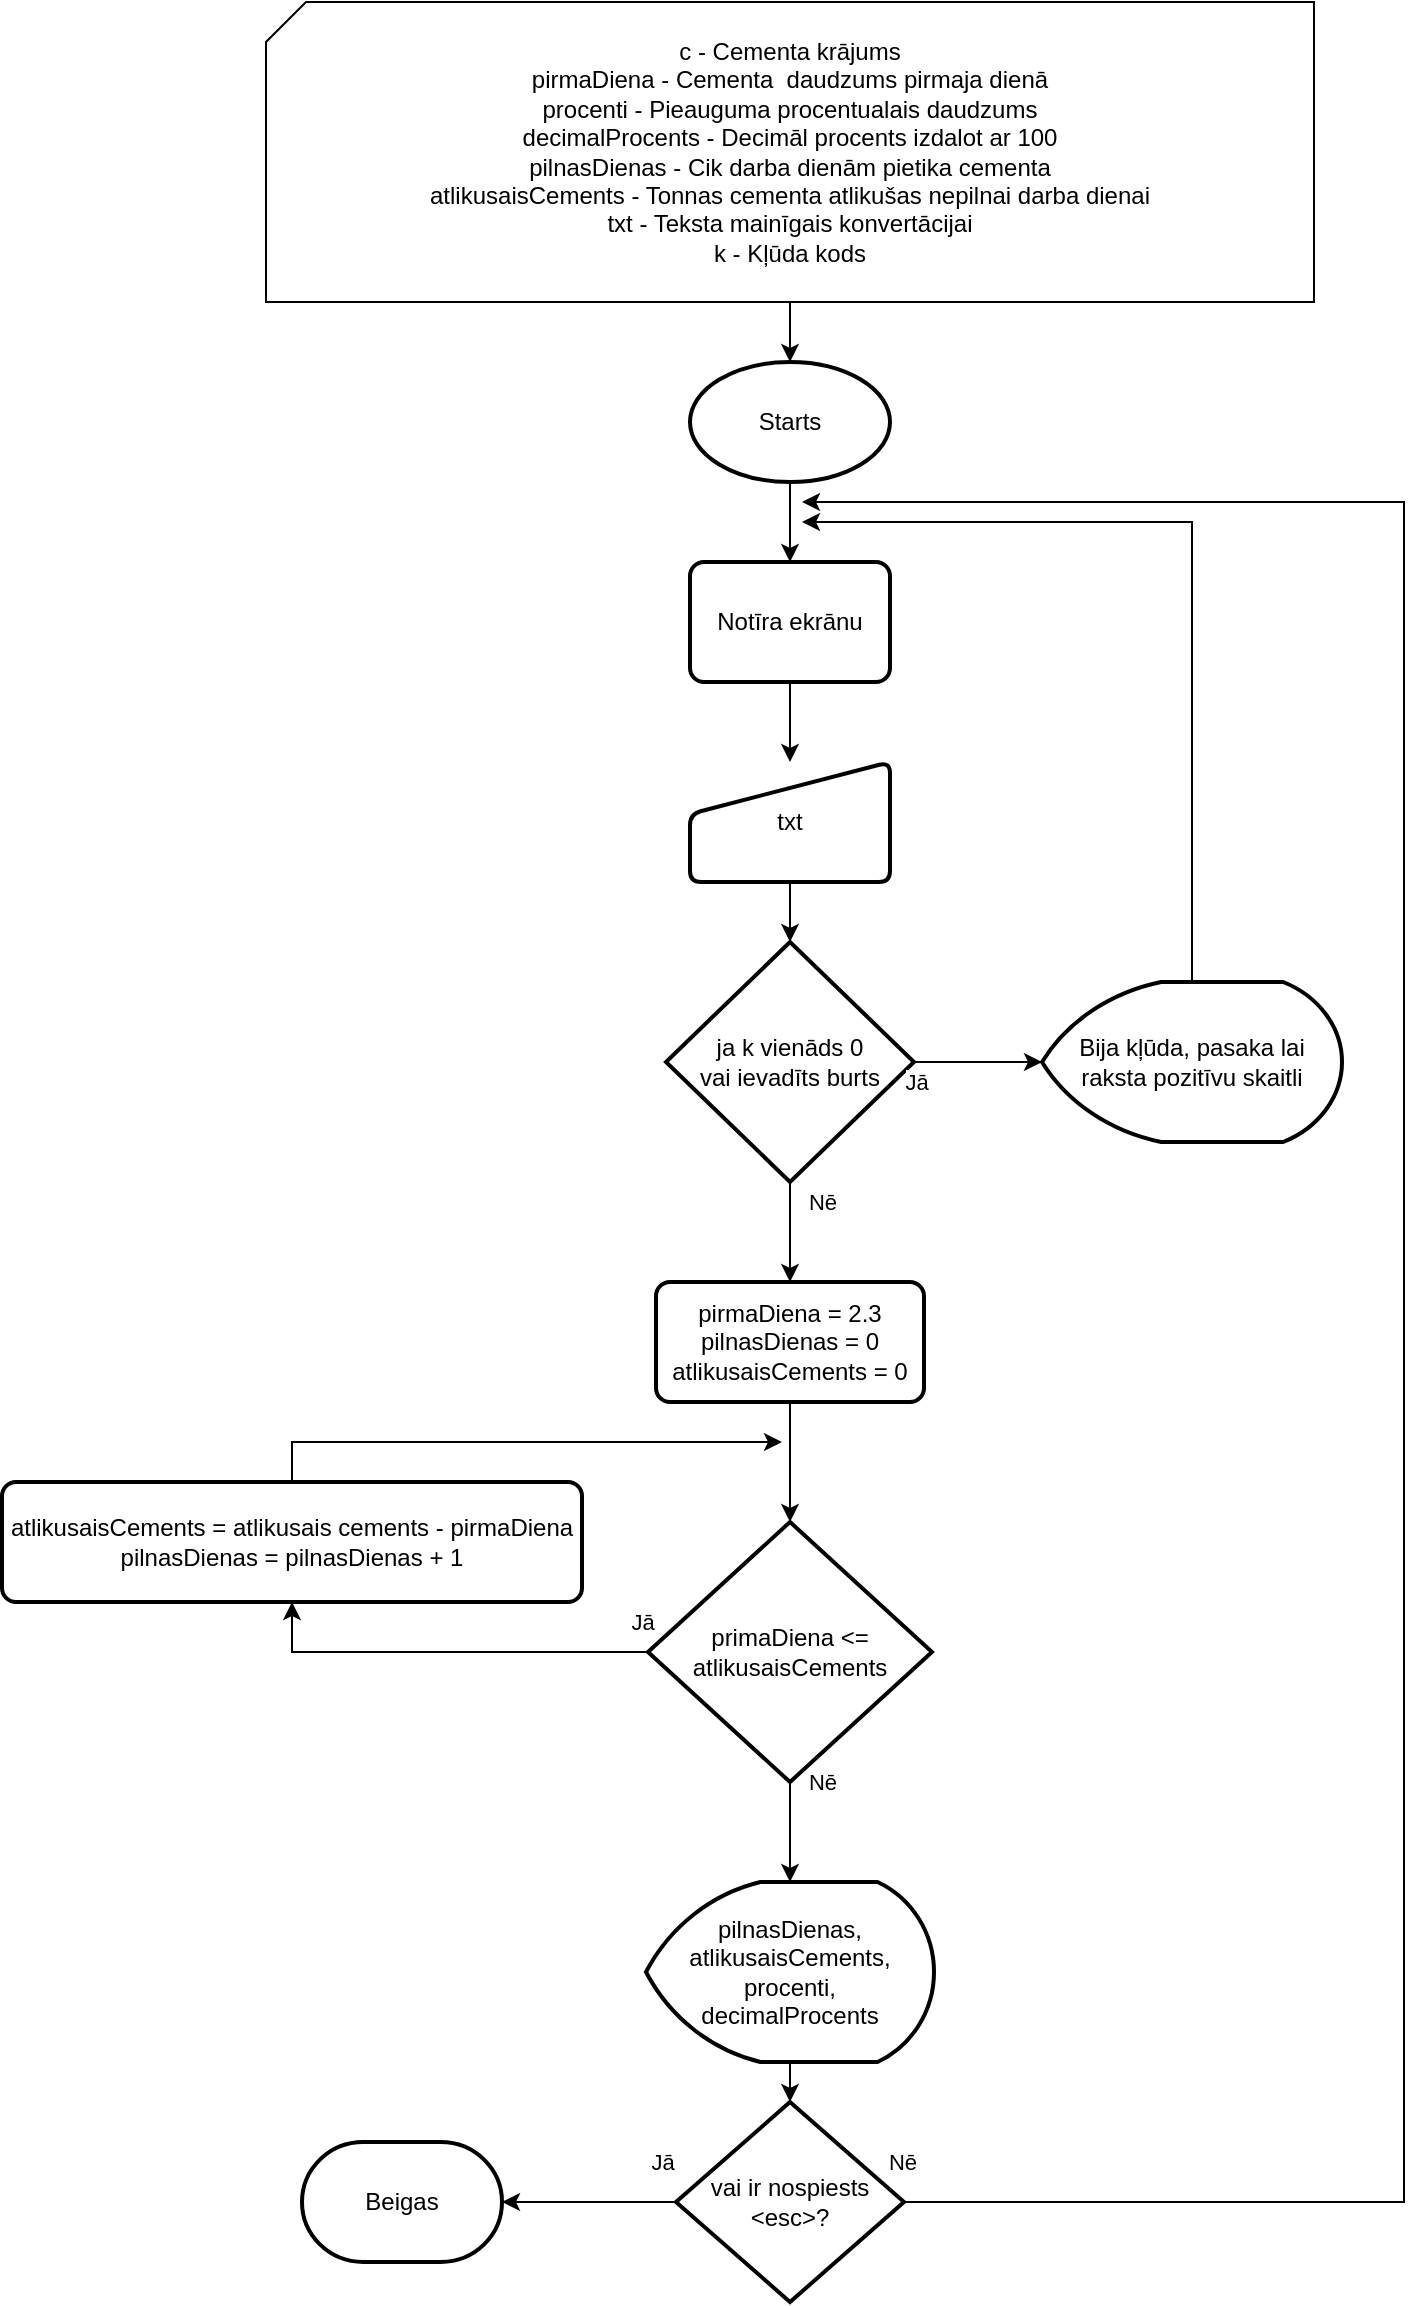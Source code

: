 <mxfile version="23.1.5" type="device">
  <diagram name="Page-1" id="hHnij381hAeLalgdtpoB">
    <mxGraphModel dx="1668" dy="974" grid="1" gridSize="10" guides="1" tooltips="1" connect="1" arrows="1" fold="1" page="1" pageScale="1" pageWidth="827" pageHeight="1169" math="0" shadow="0">
      <root>
        <mxCell id="0" />
        <mxCell id="1" parent="0" />
        <mxCell id="ybMBW5NYfaT-y02IR5mR-3" style="edgeStyle=orthogonalEdgeStyle;rounded=0;orthogonalLoop=1;jettySize=auto;html=1;entryX=0.5;entryY=0;entryDx=0;entryDy=0;" edge="1" parent="1" source="0wVUiIs2e76DfQneZAYQ-2" target="ybMBW5NYfaT-y02IR5mR-2">
          <mxGeometry relative="1" as="geometry" />
        </mxCell>
        <mxCell id="0wVUiIs2e76DfQneZAYQ-2" value="Starts" style="strokeWidth=2;html=1;shape=mxgraph.flowchart.start_1;whiteSpace=wrap;" parent="1" vertex="1">
          <mxGeometry x="364" y="190" width="100" height="60" as="geometry" />
        </mxCell>
        <mxCell id="0wVUiIs2e76DfQneZAYQ-6" value="" style="edgeStyle=orthogonalEdgeStyle;rounded=0;orthogonalLoop=1;jettySize=auto;html=1;" parent="1" source="0wVUiIs2e76DfQneZAYQ-3" target="0wVUiIs2e76DfQneZAYQ-2" edge="1">
          <mxGeometry relative="1" as="geometry" />
        </mxCell>
        <mxCell id="0wVUiIs2e76DfQneZAYQ-3" value="c - Cementa krājums&lt;br&gt;pirmaDiena - Cementa&amp;nbsp; daudzums pirmaja dienā&lt;br&gt;procenti - Pieauguma procentualais daudzums&lt;br&gt;decimalProcents - Decimāl procents izdalot ar 100&lt;br&gt;pilnasDienas - Cik darba dienām pietika cementa&lt;br&gt;atlikusaisCements - Tonnas cementa atlikušas nepilnai darba dienai&lt;br&gt;txt - Teksta mainīgais konvertācijai&lt;br&gt;k - Kļūda kods" style="verticalLabelPosition=middle;verticalAlign=middle;html=1;shape=card;whiteSpace=wrap;size=20;arcSize=12;labelPosition=center;align=center;" parent="1" vertex="1">
          <mxGeometry x="152" y="10" width="524" height="150" as="geometry" />
        </mxCell>
        <mxCell id="ybMBW5NYfaT-y02IR5mR-1" value="txt" style="html=1;strokeWidth=2;shape=manualInput;whiteSpace=wrap;rounded=1;size=26;arcSize=11;" vertex="1" parent="1">
          <mxGeometry x="364" y="390" width="100" height="60" as="geometry" />
        </mxCell>
        <mxCell id="ybMBW5NYfaT-y02IR5mR-4" style="edgeStyle=orthogonalEdgeStyle;rounded=0;orthogonalLoop=1;jettySize=auto;html=1;entryX=0.5;entryY=0;entryDx=0;entryDy=0;" edge="1" parent="1" source="ybMBW5NYfaT-y02IR5mR-2" target="ybMBW5NYfaT-y02IR5mR-1">
          <mxGeometry relative="1" as="geometry" />
        </mxCell>
        <mxCell id="ybMBW5NYfaT-y02IR5mR-2" value="Notīra ekrānu" style="rounded=1;whiteSpace=wrap;html=1;absoluteArcSize=1;arcSize=14;strokeWidth=2;" vertex="1" parent="1">
          <mxGeometry x="364" y="290" width="100" height="60" as="geometry" />
        </mxCell>
        <mxCell id="ybMBW5NYfaT-y02IR5mR-10" value="Nē" style="edgeStyle=orthogonalEdgeStyle;rounded=0;orthogonalLoop=1;jettySize=auto;html=1;entryX=0.5;entryY=0;entryDx=0;entryDy=0;" edge="1" parent="1" source="ybMBW5NYfaT-y02IR5mR-5" target="ybMBW5NYfaT-y02IR5mR-9">
          <mxGeometry x="-0.6" y="16" relative="1" as="geometry">
            <mxPoint as="offset" />
          </mxGeometry>
        </mxCell>
        <mxCell id="ybMBW5NYfaT-y02IR5mR-5" value="ja k vienāds 0&lt;br&gt;vai ievadīts burts" style="strokeWidth=2;html=1;shape=mxgraph.flowchart.decision;whiteSpace=wrap;" vertex="1" parent="1">
          <mxGeometry x="352" y="480" width="124" height="120" as="geometry" />
        </mxCell>
        <mxCell id="ybMBW5NYfaT-y02IR5mR-6" style="edgeStyle=orthogonalEdgeStyle;rounded=0;orthogonalLoop=1;jettySize=auto;html=1;entryX=0.5;entryY=0;entryDx=0;entryDy=0;entryPerimeter=0;" edge="1" parent="1" source="ybMBW5NYfaT-y02IR5mR-1" target="ybMBW5NYfaT-y02IR5mR-5">
          <mxGeometry relative="1" as="geometry" />
        </mxCell>
        <mxCell id="ybMBW5NYfaT-y02IR5mR-13" style="edgeStyle=orthogonalEdgeStyle;rounded=0;orthogonalLoop=1;jettySize=auto;html=1;exitX=0.5;exitY=0;exitDx=0;exitDy=0;exitPerimeter=0;" edge="1" parent="1" source="ybMBW5NYfaT-y02IR5mR-7">
          <mxGeometry relative="1" as="geometry">
            <mxPoint x="420" y="270" as="targetPoint" />
            <Array as="points">
              <mxPoint x="615" y="270" />
            </Array>
          </mxGeometry>
        </mxCell>
        <mxCell id="ybMBW5NYfaT-y02IR5mR-7" value="Bija kļūda, pasaka lai raksta pozitīvu skaitli" style="strokeWidth=2;html=1;shape=mxgraph.flowchart.display;whiteSpace=wrap;" vertex="1" parent="1">
          <mxGeometry x="540" y="500" width="150" height="80" as="geometry" />
        </mxCell>
        <mxCell id="ybMBW5NYfaT-y02IR5mR-8" value="Jā" style="edgeStyle=orthogonalEdgeStyle;rounded=0;orthogonalLoop=1;jettySize=auto;html=1;entryX=0;entryY=0.5;entryDx=0;entryDy=0;entryPerimeter=0;" edge="1" parent="1" source="ybMBW5NYfaT-y02IR5mR-5" target="ybMBW5NYfaT-y02IR5mR-7">
          <mxGeometry x="-0.969" y="-10" relative="1" as="geometry">
            <Array as="points">
              <mxPoint x="510" y="540" />
              <mxPoint x="510" y="540" />
            </Array>
            <mxPoint as="offset" />
          </mxGeometry>
        </mxCell>
        <mxCell id="ybMBW5NYfaT-y02IR5mR-9" value="pirmaDiena = 2.3&lt;br&gt;pilnasDienas = 0&lt;br&gt;atlikusaisCements = 0" style="rounded=1;whiteSpace=wrap;html=1;absoluteArcSize=1;arcSize=14;strokeWidth=2;" vertex="1" parent="1">
          <mxGeometry x="347" y="650" width="134" height="60" as="geometry" />
        </mxCell>
        <mxCell id="ybMBW5NYfaT-y02IR5mR-11" value="primaDiena &amp;lt;= atlikusaisCements" style="strokeWidth=2;html=1;shape=mxgraph.flowchart.decision;whiteSpace=wrap;" vertex="1" parent="1">
          <mxGeometry x="343" y="770" width="142" height="130" as="geometry" />
        </mxCell>
        <mxCell id="ybMBW5NYfaT-y02IR5mR-12" style="edgeStyle=orthogonalEdgeStyle;rounded=0;orthogonalLoop=1;jettySize=auto;html=1;entryX=0.5;entryY=0;entryDx=0;entryDy=0;entryPerimeter=0;" edge="1" parent="1" source="ybMBW5NYfaT-y02IR5mR-9" target="ybMBW5NYfaT-y02IR5mR-11">
          <mxGeometry relative="1" as="geometry" />
        </mxCell>
        <mxCell id="ybMBW5NYfaT-y02IR5mR-18" style="edgeStyle=orthogonalEdgeStyle;rounded=0;orthogonalLoop=1;jettySize=auto;html=1;" edge="1" parent="1" source="ybMBW5NYfaT-y02IR5mR-16">
          <mxGeometry relative="1" as="geometry">
            <mxPoint x="410" y="730" as="targetPoint" />
            <Array as="points">
              <mxPoint x="165" y="730" />
            </Array>
          </mxGeometry>
        </mxCell>
        <mxCell id="ybMBW5NYfaT-y02IR5mR-16" value="atlikusaisCements = atlikusais cements - pirmaDiena&lt;br&gt;pilnasDienas = pilnasDienas + 1" style="rounded=1;whiteSpace=wrap;html=1;absoluteArcSize=1;arcSize=14;strokeWidth=2;" vertex="1" parent="1">
          <mxGeometry x="20" y="750" width="290" height="60" as="geometry" />
        </mxCell>
        <mxCell id="ybMBW5NYfaT-y02IR5mR-17" value="Jā" style="edgeStyle=orthogonalEdgeStyle;rounded=0;orthogonalLoop=1;jettySize=auto;html=1;exitX=0;exitY=0.5;exitDx=0;exitDy=0;exitPerimeter=0;entryX=0.5;entryY=1;entryDx=0;entryDy=0;" edge="1" parent="1" source="ybMBW5NYfaT-y02IR5mR-11" target="ybMBW5NYfaT-y02IR5mR-16">
          <mxGeometry x="-0.97" y="-15" relative="1" as="geometry">
            <mxPoint x="130" y="850" as="targetPoint" />
            <Array as="points">
              <mxPoint x="165" y="835" />
            </Array>
            <mxPoint as="offset" />
          </mxGeometry>
        </mxCell>
        <mxCell id="ybMBW5NYfaT-y02IR5mR-19" value="pilnasDienas,&lt;br&gt;atlikusaisCements,&lt;br&gt;procenti,&lt;br&gt;decimalProcents" style="strokeWidth=2;html=1;shape=mxgraph.flowchart.display;whiteSpace=wrap;" vertex="1" parent="1">
          <mxGeometry x="342" y="950" width="144" height="90" as="geometry" />
        </mxCell>
        <mxCell id="ybMBW5NYfaT-y02IR5mR-20" value="Nē" style="edgeStyle=orthogonalEdgeStyle;rounded=0;orthogonalLoop=1;jettySize=auto;html=1;entryX=0.5;entryY=0;entryDx=0;entryDy=0;entryPerimeter=0;" edge="1" parent="1" source="ybMBW5NYfaT-y02IR5mR-11" target="ybMBW5NYfaT-y02IR5mR-19">
          <mxGeometry x="-1" y="16" relative="1" as="geometry">
            <mxPoint as="offset" />
          </mxGeometry>
        </mxCell>
        <mxCell id="ybMBW5NYfaT-y02IR5mR-27" value="Nē" style="edgeStyle=orthogonalEdgeStyle;rounded=0;orthogonalLoop=1;jettySize=auto;html=1;" edge="1" parent="1" source="ybMBW5NYfaT-y02IR5mR-23">
          <mxGeometry x="-1" y="20" relative="1" as="geometry">
            <mxPoint x="420" y="260" as="targetPoint" />
            <Array as="points">
              <mxPoint x="721" y="1110" />
              <mxPoint x="721" y="260" />
            </Array>
            <mxPoint x="-1" as="offset" />
          </mxGeometry>
        </mxCell>
        <mxCell id="ybMBW5NYfaT-y02IR5mR-23" value="vai ir nospiests &amp;lt;esc&amp;gt;?" style="strokeWidth=2;html=1;shape=mxgraph.flowchart.decision;whiteSpace=wrap;" vertex="1" parent="1">
          <mxGeometry x="357" y="1060" width="114" height="100" as="geometry" />
        </mxCell>
        <mxCell id="ybMBW5NYfaT-y02IR5mR-24" style="edgeStyle=orthogonalEdgeStyle;rounded=0;orthogonalLoop=1;jettySize=auto;html=1;entryX=0.5;entryY=0;entryDx=0;entryDy=0;entryPerimeter=0;" edge="1" parent="1" source="ybMBW5NYfaT-y02IR5mR-19" target="ybMBW5NYfaT-y02IR5mR-23">
          <mxGeometry relative="1" as="geometry" />
        </mxCell>
        <mxCell id="ybMBW5NYfaT-y02IR5mR-25" value="Beigas" style="strokeWidth=2;html=1;shape=mxgraph.flowchart.terminator;whiteSpace=wrap;" vertex="1" parent="1">
          <mxGeometry x="170" y="1080" width="100" height="60" as="geometry" />
        </mxCell>
        <mxCell id="ybMBW5NYfaT-y02IR5mR-26" value="Jā" style="edgeStyle=orthogonalEdgeStyle;rounded=0;orthogonalLoop=1;jettySize=auto;html=1;entryX=1;entryY=0.5;entryDx=0;entryDy=0;entryPerimeter=0;" edge="1" parent="1" source="ybMBW5NYfaT-y02IR5mR-23" target="ybMBW5NYfaT-y02IR5mR-25">
          <mxGeometry x="-0.839" y="-20" relative="1" as="geometry">
            <mxPoint as="offset" />
          </mxGeometry>
        </mxCell>
      </root>
    </mxGraphModel>
  </diagram>
</mxfile>
